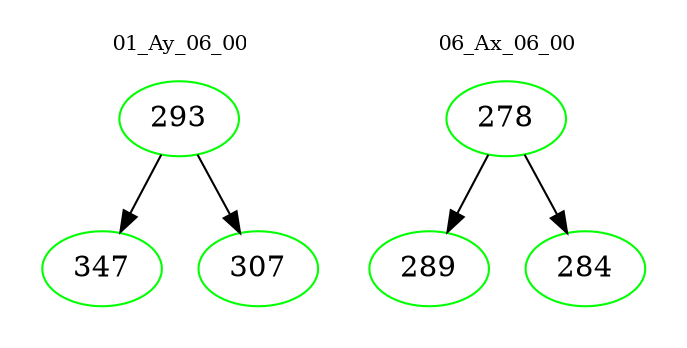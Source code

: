 digraph{
subgraph cluster_0 {
color = white
label = "01_Ay_06_00";
fontsize=10;
T0_293 [label="293", color="green"]
T0_293 -> T0_347 [color="black"]
T0_347 [label="347", color="green"]
T0_293 -> T0_307 [color="black"]
T0_307 [label="307", color="green"]
}
subgraph cluster_1 {
color = white
label = "06_Ax_06_00";
fontsize=10;
T1_278 [label="278", color="green"]
T1_278 -> T1_289 [color="black"]
T1_289 [label="289", color="green"]
T1_278 -> T1_284 [color="black"]
T1_284 [label="284", color="green"]
}
}
